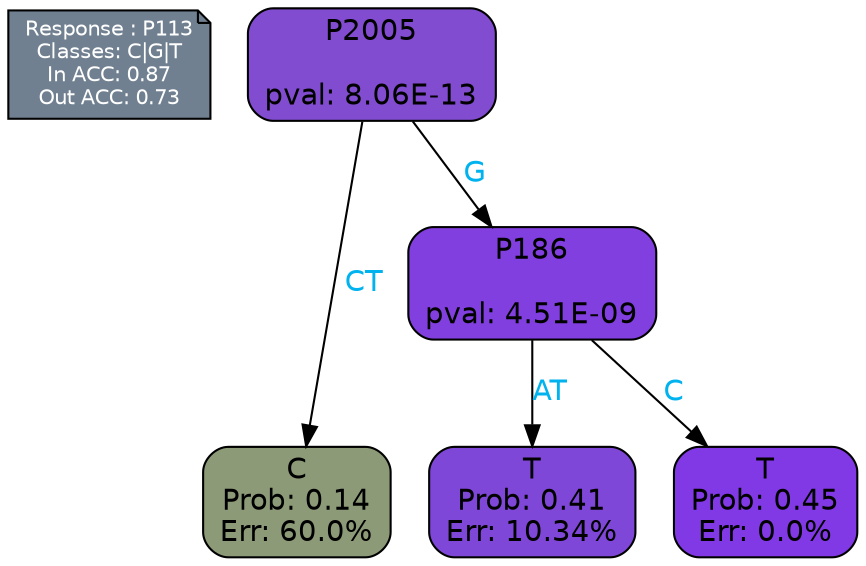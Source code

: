 digraph Tree {
node [shape=box, style="filled, rounded", color="black", fontname=helvetica] ;
graph [ranksep=equally, splines=polylines, bgcolor=transparent, dpi=600] ;
edge [fontname=helvetica] ;
LEGEND [label="Response : P113
Classes: C|G|T
In ACC: 0.87
Out ACC: 0.73
",shape=note,align=left,style=filled,fillcolor="slategray",fontcolor="white",fontsize=10];1 [label="P2005

pval: 8.06E-13", fillcolor="#814cd0"] ;
2 [label="C
Prob: 0.14
Err: 60.0%", fillcolor="#8c9a78"] ;
3 [label="P186

pval: 4.51E-09", fillcolor="#803fde"] ;
4 [label="T
Prob: 0.41
Err: 10.34%", fillcolor="#7f47d8"] ;
5 [label="T
Prob: 0.45
Err: 0.0%", fillcolor="#8139e5"] ;
1 -> 2 [label="CT",fontcolor=deepskyblue2] ;
1 -> 3 [label="G",fontcolor=deepskyblue2] ;
3 -> 4 [label="AT",fontcolor=deepskyblue2] ;
3 -> 5 [label="C",fontcolor=deepskyblue2] ;
{rank = same; 2;4;5;}{rank = same; LEGEND;1;}}